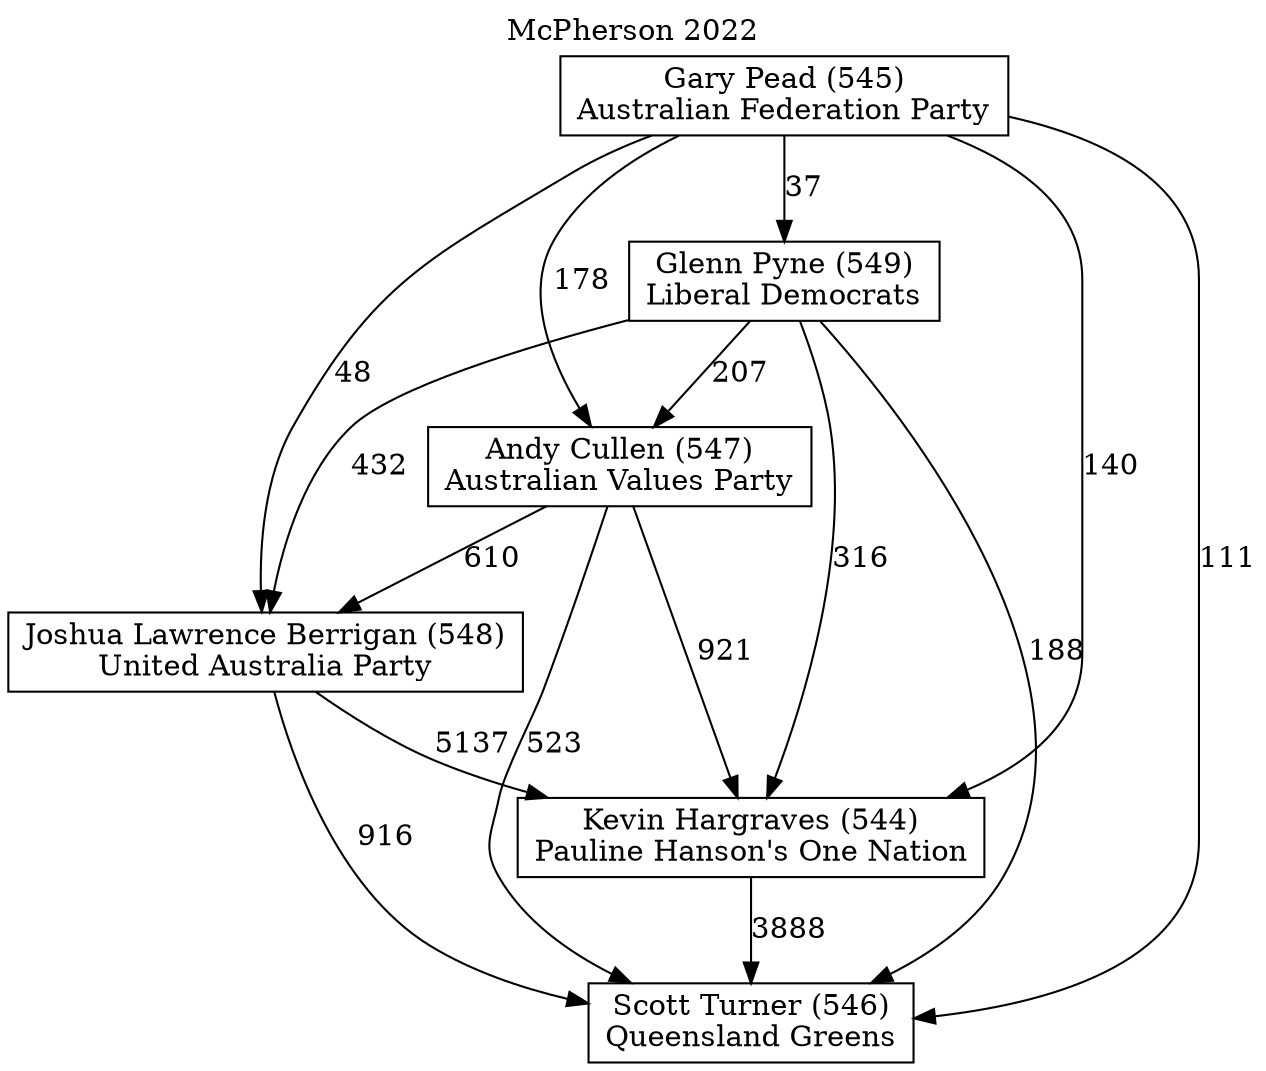 // House preference flow
digraph "Scott Turner (546)_McPherson_2022" {
	graph [label="McPherson 2022" labelloc=t mclimit=10]
	node [shape=box]
	"Glenn Pyne (549)" [label="Glenn Pyne (549)
Liberal Democrats"]
	"Kevin Hargraves (544)" [label="Kevin Hargraves (544)
Pauline Hanson's One Nation"]
	"Andy Cullen (547)" [label="Andy Cullen (547)
Australian Values Party"]
	"Scott Turner (546)" [label="Scott Turner (546)
Queensland Greens"]
	"Joshua Lawrence Berrigan (548)" [label="Joshua Lawrence Berrigan (548)
United Australia Party"]
	"Gary Pead (545)" [label="Gary Pead (545)
Australian Federation Party"]
	"Glenn Pyne (549)" -> "Joshua Lawrence Berrigan (548)" [label=432]
	"Gary Pead (545)" -> "Joshua Lawrence Berrigan (548)" [label=48]
	"Kevin Hargraves (544)" -> "Scott Turner (546)" [label=3888]
	"Gary Pead (545)" -> "Glenn Pyne (549)" [label=37]
	"Joshua Lawrence Berrigan (548)" -> "Scott Turner (546)" [label=916]
	"Glenn Pyne (549)" -> "Andy Cullen (547)" [label=207]
	"Gary Pead (545)" -> "Andy Cullen (547)" [label=178]
	"Andy Cullen (547)" -> "Kevin Hargraves (544)" [label=921]
	"Glenn Pyne (549)" -> "Scott Turner (546)" [label=188]
	"Gary Pead (545)" -> "Scott Turner (546)" [label=111]
	"Andy Cullen (547)" -> "Joshua Lawrence Berrigan (548)" [label=610]
	"Glenn Pyne (549)" -> "Kevin Hargraves (544)" [label=316]
	"Andy Cullen (547)" -> "Scott Turner (546)" [label=523]
	"Joshua Lawrence Berrigan (548)" -> "Kevin Hargraves (544)" [label=5137]
	"Gary Pead (545)" -> "Kevin Hargraves (544)" [label=140]
}
